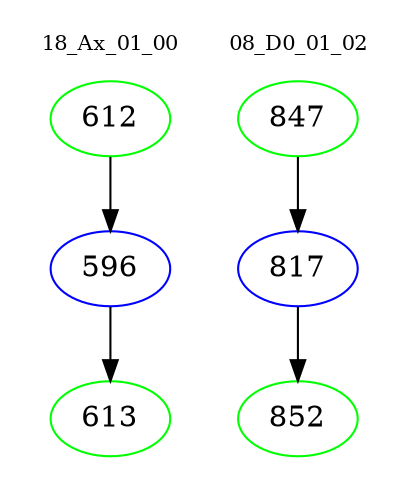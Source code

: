 digraph{
subgraph cluster_0 {
color = white
label = "18_Ax_01_00";
fontsize=10;
T0_612 [label="612", color="green"]
T0_612 -> T0_596 [color="black"]
T0_596 [label="596", color="blue"]
T0_596 -> T0_613 [color="black"]
T0_613 [label="613", color="green"]
}
subgraph cluster_1 {
color = white
label = "08_D0_01_02";
fontsize=10;
T1_847 [label="847", color="green"]
T1_847 -> T1_817 [color="black"]
T1_817 [label="817", color="blue"]
T1_817 -> T1_852 [color="black"]
T1_852 [label="852", color="green"]
}
}
